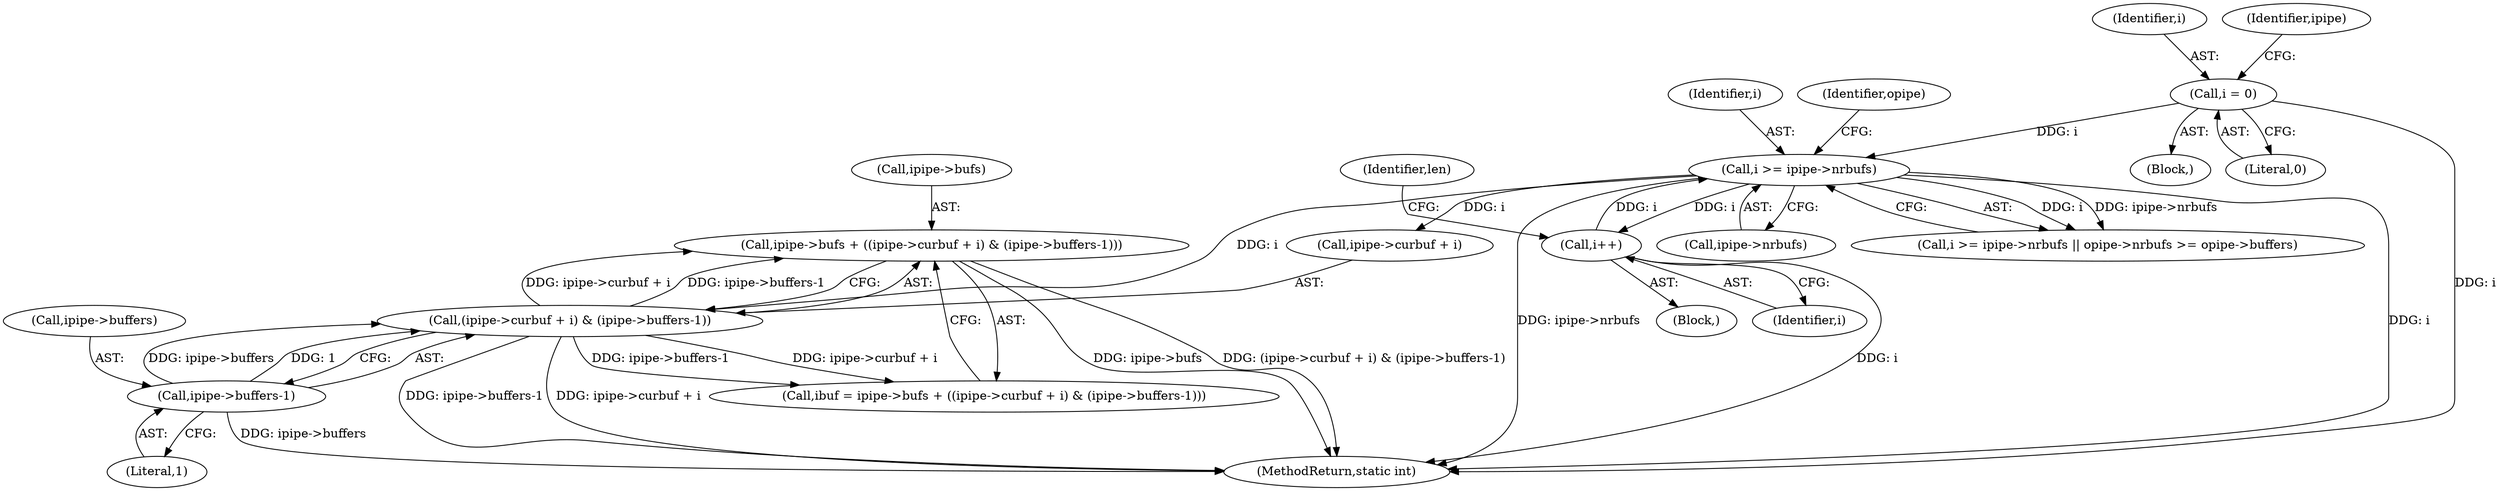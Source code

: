 digraph "0_linux_6b3a707736301c2128ca85ce85fb13f60b5e350a_1@pointer" {
"1000163" [label="(Call,ipipe->bufs + ((ipipe->curbuf + i) & (ipipe->buffers-1)))"];
"1000167" [label="(Call,(ipipe->curbuf + i) & (ipipe->buffers-1))"];
"1000148" [label="(Call,i >= ipipe->nrbufs)"];
"1000252" [label="(Call,i++)"];
"1000119" [label="(Call,i = 0)"];
"1000173" [label="(Call,ipipe->buffers-1)"];
"1000119" [label="(Call,i = 0)"];
"1000150" [label="(Call,ipipe->nrbufs)"];
"1000163" [label="(Call,ipipe->bufs + ((ipipe->curbuf + i) & (ipipe->buffers-1)))"];
"1000111" [label="(Block,)"];
"1000161" [label="(Call,ibuf = ipipe->bufs + ((ipipe->curbuf + i) & (ipipe->buffers-1)))"];
"1000127" [label="(Block,)"];
"1000155" [label="(Identifier,opipe)"];
"1000177" [label="(Literal,1)"];
"1000148" [label="(Call,i >= ipipe->nrbufs)"];
"1000168" [label="(Call,ipipe->curbuf + i)"];
"1000254" [label="(Identifier,len)"];
"1000167" [label="(Call,(ipipe->curbuf + i) & (ipipe->buffers-1))"];
"1000174" [label="(Call,ipipe->buffers)"];
"1000282" [label="(MethodReturn,static int)"];
"1000149" [label="(Identifier,i)"];
"1000121" [label="(Literal,0)"];
"1000164" [label="(Call,ipipe->bufs)"];
"1000173" [label="(Call,ipipe->buffers-1)"];
"1000147" [label="(Call,i >= ipipe->nrbufs || opipe->nrbufs >= opipe->buffers)"];
"1000252" [label="(Call,i++)"];
"1000253" [label="(Identifier,i)"];
"1000120" [label="(Identifier,i)"];
"1000124" [label="(Identifier,ipipe)"];
"1000163" -> "1000161"  [label="AST: "];
"1000163" -> "1000167"  [label="CFG: "];
"1000164" -> "1000163"  [label="AST: "];
"1000167" -> "1000163"  [label="AST: "];
"1000161" -> "1000163"  [label="CFG: "];
"1000163" -> "1000282"  [label="DDG: ipipe->bufs"];
"1000163" -> "1000282"  [label="DDG: (ipipe->curbuf + i) & (ipipe->buffers-1)"];
"1000167" -> "1000163"  [label="DDG: ipipe->curbuf + i"];
"1000167" -> "1000163"  [label="DDG: ipipe->buffers-1"];
"1000167" -> "1000173"  [label="CFG: "];
"1000168" -> "1000167"  [label="AST: "];
"1000173" -> "1000167"  [label="AST: "];
"1000167" -> "1000282"  [label="DDG: ipipe->curbuf + i"];
"1000167" -> "1000282"  [label="DDG: ipipe->buffers-1"];
"1000167" -> "1000161"  [label="DDG: ipipe->curbuf + i"];
"1000167" -> "1000161"  [label="DDG: ipipe->buffers-1"];
"1000148" -> "1000167"  [label="DDG: i"];
"1000173" -> "1000167"  [label="DDG: ipipe->buffers"];
"1000173" -> "1000167"  [label="DDG: 1"];
"1000148" -> "1000147"  [label="AST: "];
"1000148" -> "1000150"  [label="CFG: "];
"1000149" -> "1000148"  [label="AST: "];
"1000150" -> "1000148"  [label="AST: "];
"1000155" -> "1000148"  [label="CFG: "];
"1000147" -> "1000148"  [label="CFG: "];
"1000148" -> "1000282"  [label="DDG: i"];
"1000148" -> "1000282"  [label="DDG: ipipe->nrbufs"];
"1000148" -> "1000147"  [label="DDG: i"];
"1000148" -> "1000147"  [label="DDG: ipipe->nrbufs"];
"1000252" -> "1000148"  [label="DDG: i"];
"1000119" -> "1000148"  [label="DDG: i"];
"1000148" -> "1000168"  [label="DDG: i"];
"1000148" -> "1000252"  [label="DDG: i"];
"1000252" -> "1000127"  [label="AST: "];
"1000252" -> "1000253"  [label="CFG: "];
"1000253" -> "1000252"  [label="AST: "];
"1000254" -> "1000252"  [label="CFG: "];
"1000252" -> "1000282"  [label="DDG: i"];
"1000119" -> "1000111"  [label="AST: "];
"1000119" -> "1000121"  [label="CFG: "];
"1000120" -> "1000119"  [label="AST: "];
"1000121" -> "1000119"  [label="AST: "];
"1000124" -> "1000119"  [label="CFG: "];
"1000119" -> "1000282"  [label="DDG: i"];
"1000173" -> "1000177"  [label="CFG: "];
"1000174" -> "1000173"  [label="AST: "];
"1000177" -> "1000173"  [label="AST: "];
"1000173" -> "1000282"  [label="DDG: ipipe->buffers"];
}
